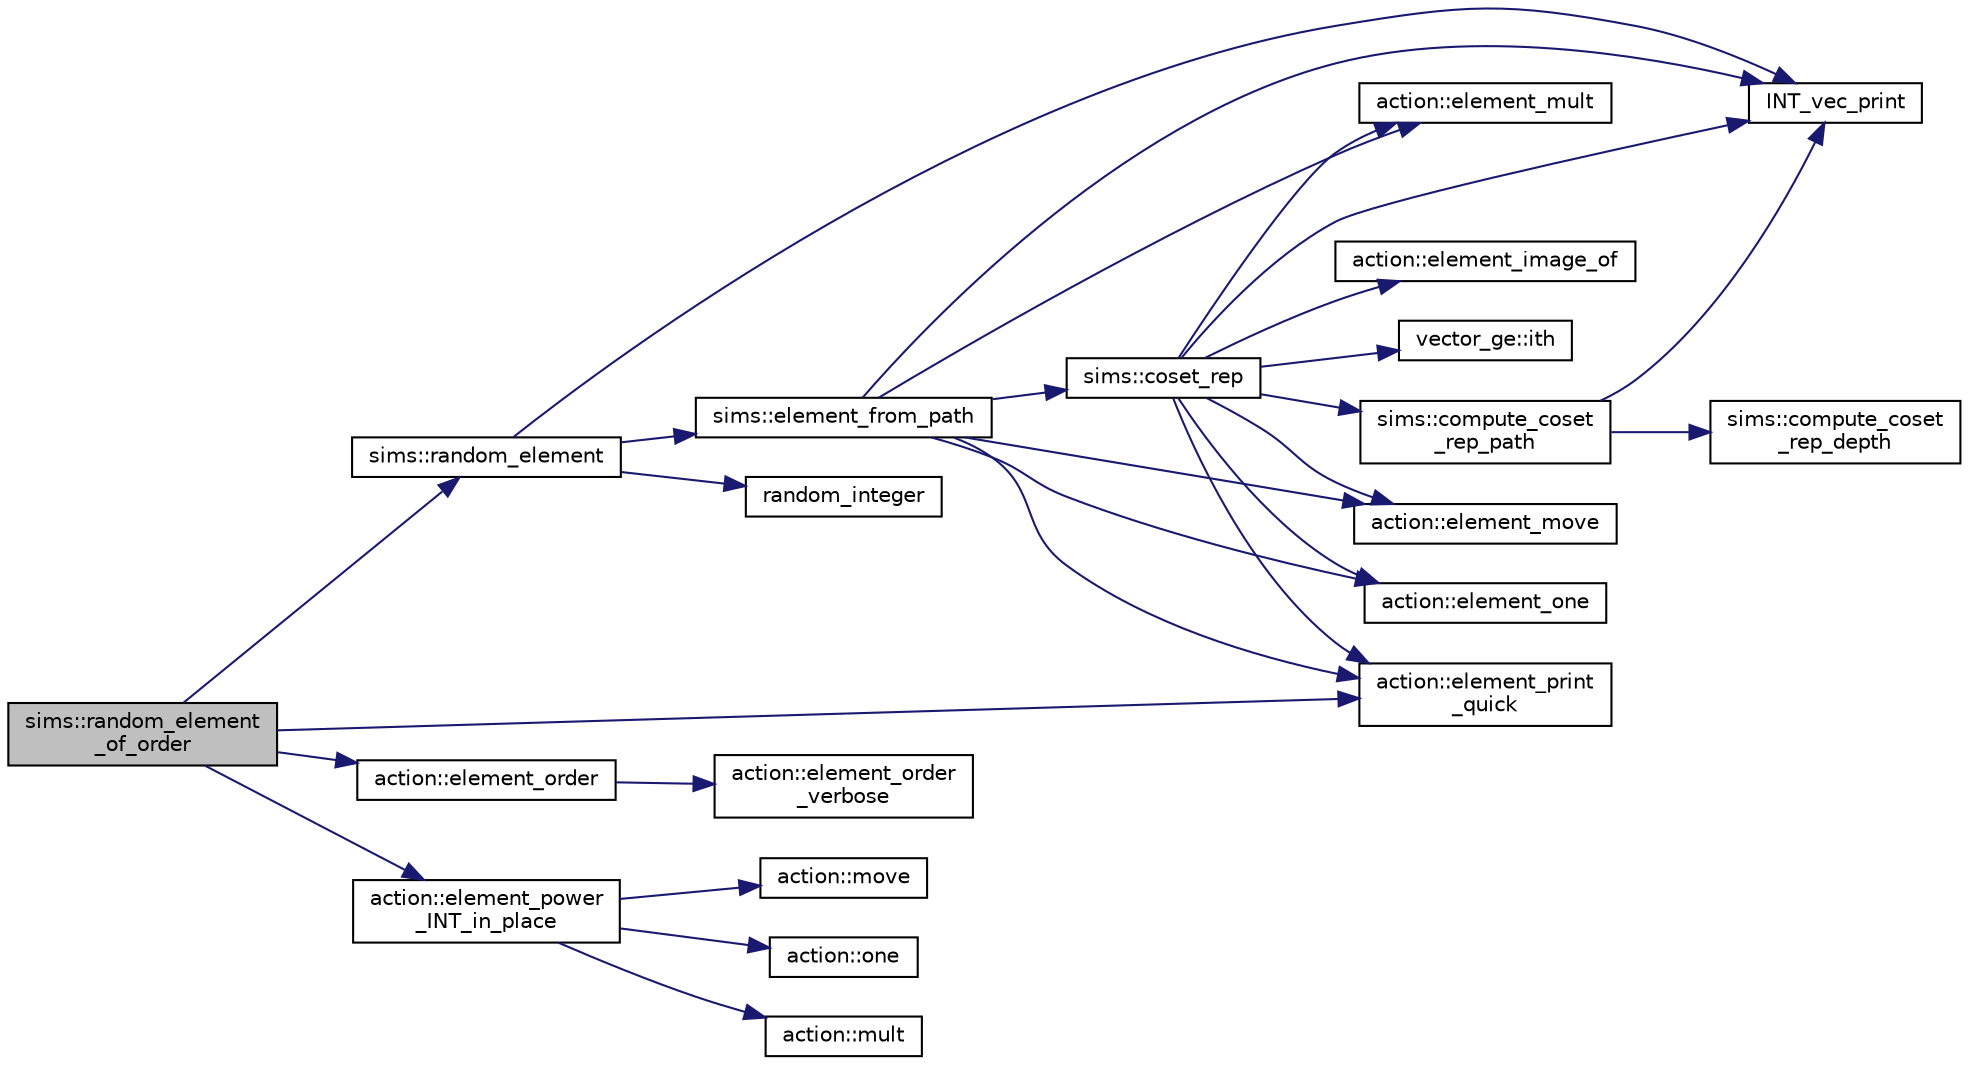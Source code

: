 digraph "sims::random_element_of_order"
{
  edge [fontname="Helvetica",fontsize="10",labelfontname="Helvetica",labelfontsize="10"];
  node [fontname="Helvetica",fontsize="10",shape=record];
  rankdir="LR";
  Node9730 [label="sims::random_element\l_of_order",height=0.2,width=0.4,color="black", fillcolor="grey75", style="filled", fontcolor="black"];
  Node9730 -> Node9731 [color="midnightblue",fontsize="10",style="solid",fontname="Helvetica"];
  Node9731 [label="sims::random_element",height=0.2,width=0.4,color="black", fillcolor="white", style="filled",URL="$d9/df3/classsims.html#a28e72977652add0bb45a5f703243fd33"];
  Node9731 -> Node9732 [color="midnightblue",fontsize="10",style="solid",fontname="Helvetica"];
  Node9732 [label="INT_vec_print",height=0.2,width=0.4,color="black", fillcolor="white", style="filled",URL="$df/dbf/sajeeb_8_c.html#a79a5901af0b47dd0d694109543c027fe"];
  Node9731 -> Node9733 [color="midnightblue",fontsize="10",style="solid",fontname="Helvetica"];
  Node9733 [label="random_integer",height=0.2,width=0.4,color="black", fillcolor="white", style="filled",URL="$d5/db4/io__and__os_8h.html#a509937846575424b1c8863e1bb96a766"];
  Node9731 -> Node9734 [color="midnightblue",fontsize="10",style="solid",fontname="Helvetica"];
  Node9734 [label="sims::element_from_path",height=0.2,width=0.4,color="black", fillcolor="white", style="filled",URL="$d9/df3/classsims.html#a4a9bc25b1b8e61ba34d6d3d9f9fb8ab8"];
  Node9734 -> Node9732 [color="midnightblue",fontsize="10",style="solid",fontname="Helvetica"];
  Node9734 -> Node9735 [color="midnightblue",fontsize="10",style="solid",fontname="Helvetica"];
  Node9735 [label="action::element_one",height=0.2,width=0.4,color="black", fillcolor="white", style="filled",URL="$d2/d86/classaction.html#a780a105daf04d6d1fe7e2f63b3c88e3b"];
  Node9734 -> Node9736 [color="midnightblue",fontsize="10",style="solid",fontname="Helvetica"];
  Node9736 [label="sims::coset_rep",height=0.2,width=0.4,color="black", fillcolor="white", style="filled",URL="$d9/df3/classsims.html#a3d669dba4d005cd2399388f27f44cd04"];
  Node9736 -> Node9737 [color="midnightblue",fontsize="10",style="solid",fontname="Helvetica"];
  Node9737 [label="sims::compute_coset\l_rep_path",height=0.2,width=0.4,color="black", fillcolor="white", style="filled",URL="$d9/df3/classsims.html#a22a53a24eb86dcfe54cb3588776a4d96"];
  Node9737 -> Node9738 [color="midnightblue",fontsize="10",style="solid",fontname="Helvetica"];
  Node9738 [label="sims::compute_coset\l_rep_depth",height=0.2,width=0.4,color="black", fillcolor="white", style="filled",URL="$d9/df3/classsims.html#abfeb782bd253f1df5253486afb120f6f"];
  Node9737 -> Node9732 [color="midnightblue",fontsize="10",style="solid",fontname="Helvetica"];
  Node9736 -> Node9732 [color="midnightblue",fontsize="10",style="solid",fontname="Helvetica"];
  Node9736 -> Node9735 [color="midnightblue",fontsize="10",style="solid",fontname="Helvetica"];
  Node9736 -> Node9739 [color="midnightblue",fontsize="10",style="solid",fontname="Helvetica"];
  Node9739 [label="vector_ge::ith",height=0.2,width=0.4,color="black", fillcolor="white", style="filled",URL="$d4/d6e/classvector__ge.html#a1ff002e8b746a9beb119d57dcd4a15ff"];
  Node9736 -> Node9740 [color="midnightblue",fontsize="10",style="solid",fontname="Helvetica"];
  Node9740 [label="action::element_print\l_quick",height=0.2,width=0.4,color="black", fillcolor="white", style="filled",URL="$d2/d86/classaction.html#a4844680cf6750396f76494a28655265b"];
  Node9736 -> Node9741 [color="midnightblue",fontsize="10",style="solid",fontname="Helvetica"];
  Node9741 [label="action::element_mult",height=0.2,width=0.4,color="black", fillcolor="white", style="filled",URL="$d2/d86/classaction.html#ae9e36b2cae1f0f7bd7144097fa9a34b3"];
  Node9736 -> Node9742 [color="midnightblue",fontsize="10",style="solid",fontname="Helvetica"];
  Node9742 [label="action::element_move",height=0.2,width=0.4,color="black", fillcolor="white", style="filled",URL="$d2/d86/classaction.html#a550947491bbb534d3d7951f50198a874"];
  Node9736 -> Node9743 [color="midnightblue",fontsize="10",style="solid",fontname="Helvetica"];
  Node9743 [label="action::element_image_of",height=0.2,width=0.4,color="black", fillcolor="white", style="filled",URL="$d2/d86/classaction.html#ae09559d4537a048fc860f8a74a31393d"];
  Node9734 -> Node9740 [color="midnightblue",fontsize="10",style="solid",fontname="Helvetica"];
  Node9734 -> Node9741 [color="midnightblue",fontsize="10",style="solid",fontname="Helvetica"];
  Node9734 -> Node9742 [color="midnightblue",fontsize="10",style="solid",fontname="Helvetica"];
  Node9730 -> Node9744 [color="midnightblue",fontsize="10",style="solid",fontname="Helvetica"];
  Node9744 [label="action::element_order",height=0.2,width=0.4,color="black", fillcolor="white", style="filled",URL="$d2/d86/classaction.html#a50046bf5383ee5febe5a882677626d34"];
  Node9744 -> Node9745 [color="midnightblue",fontsize="10",style="solid",fontname="Helvetica"];
  Node9745 [label="action::element_order\l_verbose",height=0.2,width=0.4,color="black", fillcolor="white", style="filled",URL="$d2/d86/classaction.html#add2dfd7b5222e51853d8f8dfd53eb95d"];
  Node9730 -> Node9740 [color="midnightblue",fontsize="10",style="solid",fontname="Helvetica"];
  Node9730 -> Node9746 [color="midnightblue",fontsize="10",style="solid",fontname="Helvetica"];
  Node9746 [label="action::element_power\l_INT_in_place",height=0.2,width=0.4,color="black", fillcolor="white", style="filled",URL="$d2/d86/classaction.html#a960e23ddda7996a5573759048949dac0"];
  Node9746 -> Node9747 [color="midnightblue",fontsize="10",style="solid",fontname="Helvetica"];
  Node9747 [label="action::move",height=0.2,width=0.4,color="black", fillcolor="white", style="filled",URL="$d2/d86/classaction.html#ab857fef69d8687a7926a9e4a00dd77ee"];
  Node9746 -> Node9748 [color="midnightblue",fontsize="10",style="solid",fontname="Helvetica"];
  Node9748 [label="action::one",height=0.2,width=0.4,color="black", fillcolor="white", style="filled",URL="$d2/d86/classaction.html#add7bc79f24ce000a0ca5a7c3f2ec6a55"];
  Node9746 -> Node9749 [color="midnightblue",fontsize="10",style="solid",fontname="Helvetica"];
  Node9749 [label="action::mult",height=0.2,width=0.4,color="black", fillcolor="white", style="filled",URL="$d2/d86/classaction.html#a97d41015c3985091d0f4cd34e0180ea7"];
}
